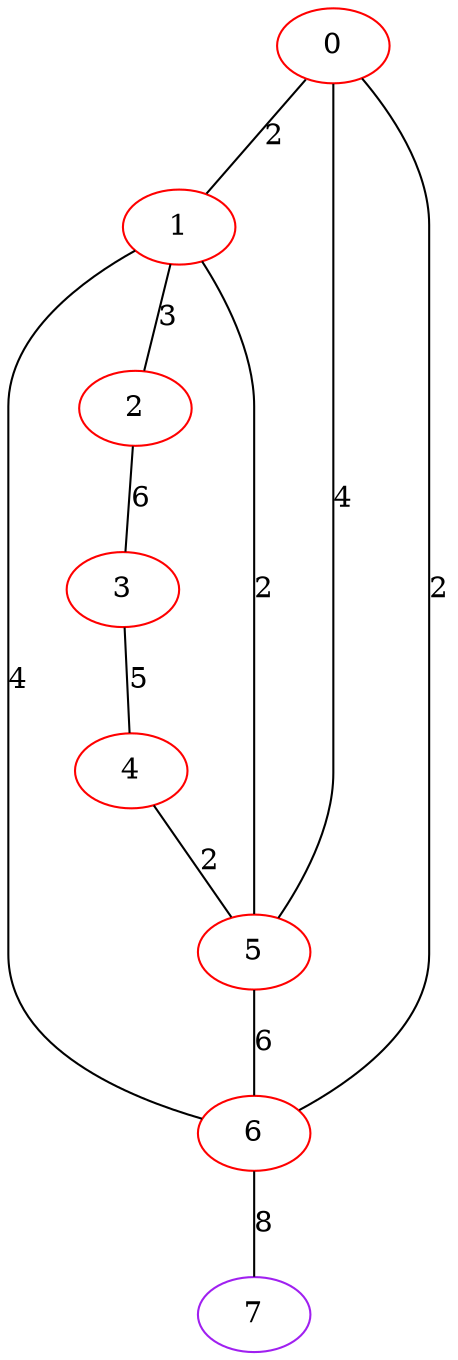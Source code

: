 graph "" {
0 [color=red, weight=1];
1 [color=red, weight=1];
2 [color=red, weight=1];
3 [color=red, weight=1];
4 [color=red, weight=1];
5 [color=red, weight=1];
6 [color=red, weight=1];
7 [color=purple, weight=4];
0 -- 1  [key=0, label=2];
0 -- 5  [key=0, label=4];
0 -- 6  [key=0, label=2];
1 -- 2  [key=0, label=3];
1 -- 5  [key=0, label=2];
1 -- 6  [key=0, label=4];
2 -- 3  [key=0, label=6];
3 -- 4  [key=0, label=5];
4 -- 5  [key=0, label=2];
5 -- 6  [key=0, label=6];
6 -- 7  [key=0, label=8];
}
